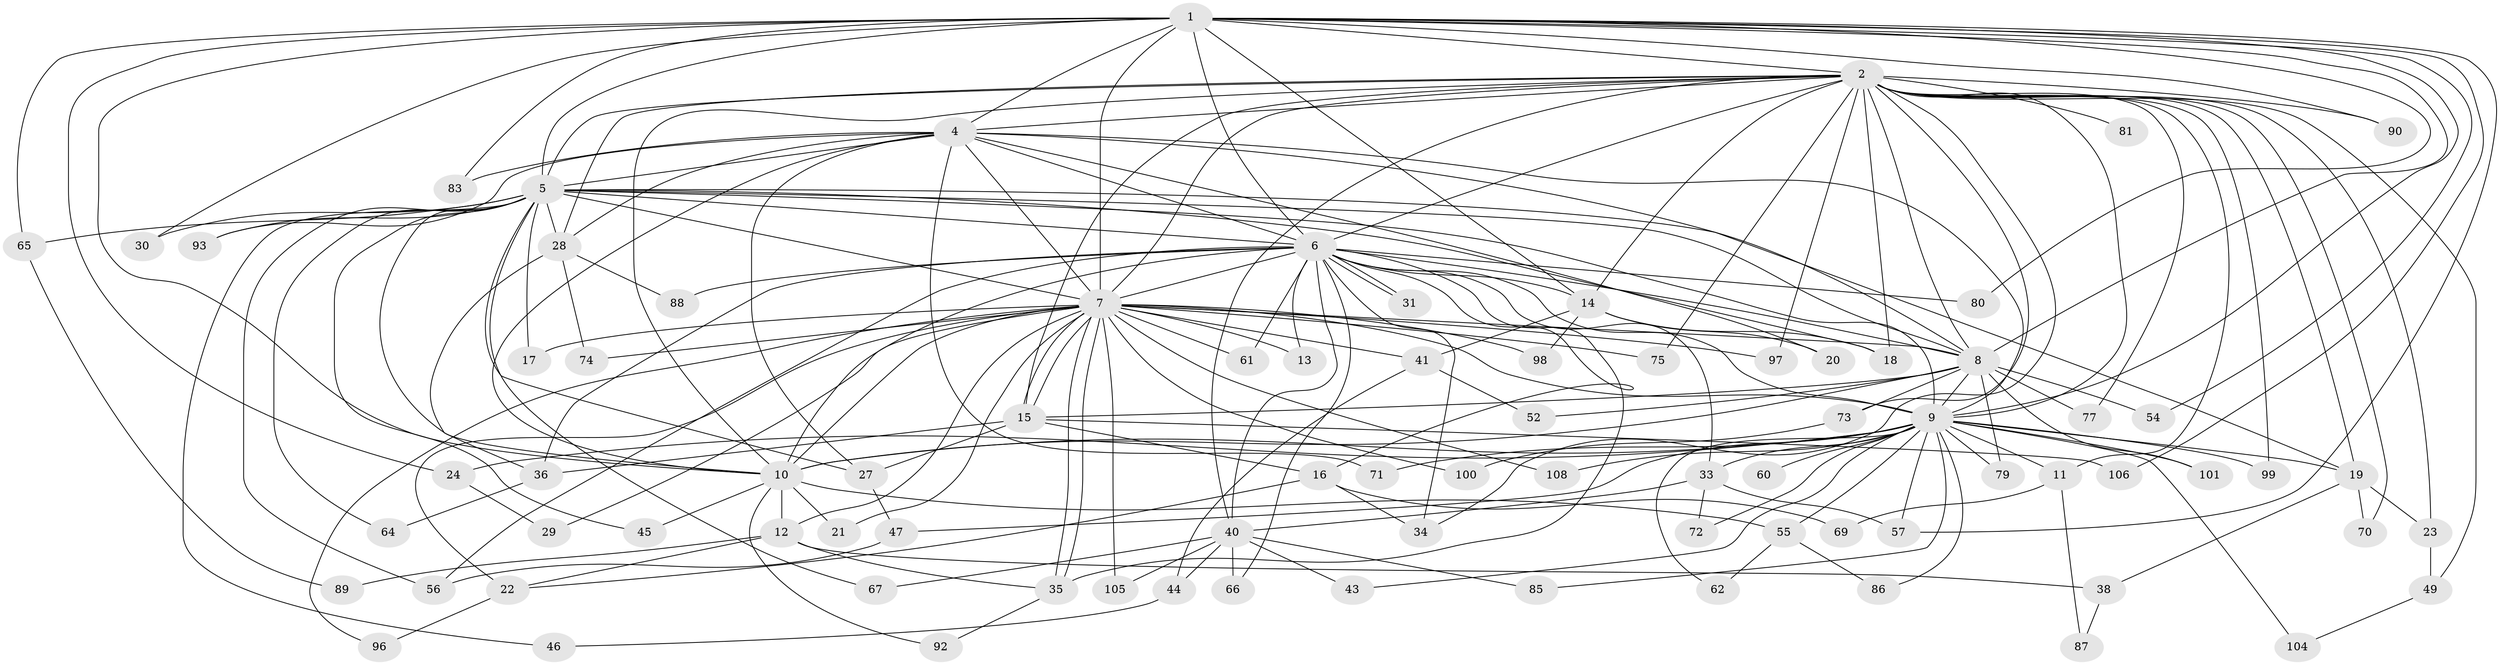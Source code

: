 // Generated by graph-tools (version 1.1) at 2025/23/03/03/25 07:23:45]
// undirected, 83 vertices, 197 edges
graph export_dot {
graph [start="1"]
  node [color=gray90,style=filled];
  1 [super="+51"];
  2 [super="+3"];
  4 [super="+84"];
  5 [super="+25"];
  6 [super="+103"];
  7 [super="+63"];
  8 [super="+59"];
  9 [super="+50"];
  10 [super="+48"];
  11 [super="+107"];
  12 [super="+95"];
  13;
  14 [super="+53"];
  15 [super="+68"];
  16;
  17;
  18 [super="+26"];
  19 [super="+42"];
  20;
  21;
  22;
  23;
  24;
  27 [super="+39"];
  28 [super="+32"];
  29;
  30;
  31;
  33 [super="+94"];
  34 [super="+102"];
  35 [super="+37"];
  36 [super="+78"];
  38;
  40 [super="+58"];
  41;
  43;
  44;
  45;
  46;
  47 [super="+82"];
  49;
  52;
  54;
  55;
  56 [super="+76"];
  57;
  60;
  61;
  62;
  64;
  65;
  66;
  67;
  69;
  70;
  71;
  72;
  73 [super="+91"];
  74;
  75;
  77;
  79;
  80;
  81;
  83;
  85;
  86;
  87;
  88;
  89;
  90;
  92;
  93;
  96;
  97;
  98;
  99;
  100;
  101;
  104;
  105;
  106;
  108;
  1 -- 2 [weight=2];
  1 -- 4;
  1 -- 5 [weight=2];
  1 -- 6;
  1 -- 7;
  1 -- 8;
  1 -- 9;
  1 -- 10;
  1 -- 14;
  1 -- 24;
  1 -- 30;
  1 -- 54;
  1 -- 57;
  1 -- 65;
  1 -- 83;
  1 -- 90;
  1 -- 106;
  1 -- 80;
  2 -- 4 [weight=2];
  2 -- 5 [weight=2];
  2 -- 6 [weight=3];
  2 -- 7 [weight=2];
  2 -- 8 [weight=2];
  2 -- 9 [weight=2];
  2 -- 10 [weight=2];
  2 -- 23 [weight=2];
  2 -- 34;
  2 -- 49;
  2 -- 73 [weight=2];
  2 -- 81 [weight=2];
  2 -- 90;
  2 -- 97;
  2 -- 99;
  2 -- 11;
  2 -- 70;
  2 -- 75;
  2 -- 77;
  2 -- 19;
  2 -- 28;
  2 -- 15;
  2 -- 40;
  2 -- 14;
  2 -- 18;
  4 -- 5 [weight=2];
  4 -- 6;
  4 -- 7;
  4 -- 8;
  4 -- 9;
  4 -- 10;
  4 -- 20;
  4 -- 27;
  4 -- 28;
  4 -- 71;
  4 -- 83;
  4 -- 93;
  5 -- 6;
  5 -- 7;
  5 -- 8;
  5 -- 9;
  5 -- 10 [weight=2];
  5 -- 17;
  5 -- 18;
  5 -- 19;
  5 -- 45;
  5 -- 46;
  5 -- 56 [weight=2];
  5 -- 64;
  5 -- 65;
  5 -- 93;
  5 -- 67;
  5 -- 30;
  5 -- 28;
  5 -- 27;
  6 -- 7;
  6 -- 8;
  6 -- 9;
  6 -- 10;
  6 -- 13;
  6 -- 14;
  6 -- 16;
  6 -- 31;
  6 -- 31;
  6 -- 33;
  6 -- 36;
  6 -- 40;
  6 -- 56;
  6 -- 61;
  6 -- 66;
  6 -- 80;
  6 -- 88;
  6 -- 34;
  6 -- 35;
  7 -- 8;
  7 -- 9;
  7 -- 10;
  7 -- 12;
  7 -- 13;
  7 -- 15;
  7 -- 15;
  7 -- 17;
  7 -- 21;
  7 -- 29;
  7 -- 35;
  7 -- 35;
  7 -- 41;
  7 -- 61;
  7 -- 74;
  7 -- 75;
  7 -- 96;
  7 -- 97;
  7 -- 100;
  7 -- 105;
  7 -- 108;
  7 -- 98;
  7 -- 22;
  8 -- 9;
  8 -- 10 [weight=2];
  8 -- 52;
  8 -- 54;
  8 -- 79;
  8 -- 101;
  8 -- 73;
  8 -- 77;
  8 -- 15;
  9 -- 10;
  9 -- 11 [weight=2];
  9 -- 24;
  9 -- 33;
  9 -- 43;
  9 -- 47;
  9 -- 55;
  9 -- 57;
  9 -- 60 [weight=2];
  9 -- 62;
  9 -- 71;
  9 -- 72;
  9 -- 79;
  9 -- 86;
  9 -- 99;
  9 -- 101;
  9 -- 104;
  9 -- 19;
  9 -- 85;
  9 -- 108;
  10 -- 12;
  10 -- 21;
  10 -- 45;
  10 -- 55;
  10 -- 92;
  11 -- 69;
  11 -- 87;
  12 -- 22;
  12 -- 38;
  12 -- 89;
  12 -- 35;
  14 -- 18;
  14 -- 20;
  14 -- 41;
  14 -- 98;
  15 -- 16;
  15 -- 27;
  15 -- 106;
  15 -- 36;
  16 -- 22;
  16 -- 34;
  16 -- 69;
  19 -- 38;
  19 -- 70;
  19 -- 23;
  22 -- 96;
  23 -- 49;
  24 -- 29;
  27 -- 47;
  28 -- 36;
  28 -- 88;
  28 -- 74;
  33 -- 40;
  33 -- 72;
  33 -- 57;
  35 -- 92;
  36 -- 64;
  38 -- 87;
  40 -- 43;
  40 -- 44;
  40 -- 66;
  40 -- 67;
  40 -- 85;
  40 -- 105;
  41 -- 44;
  41 -- 52;
  44 -- 46;
  47 -- 56;
  49 -- 104;
  55 -- 62;
  55 -- 86;
  65 -- 89;
  73 -- 100;
}
